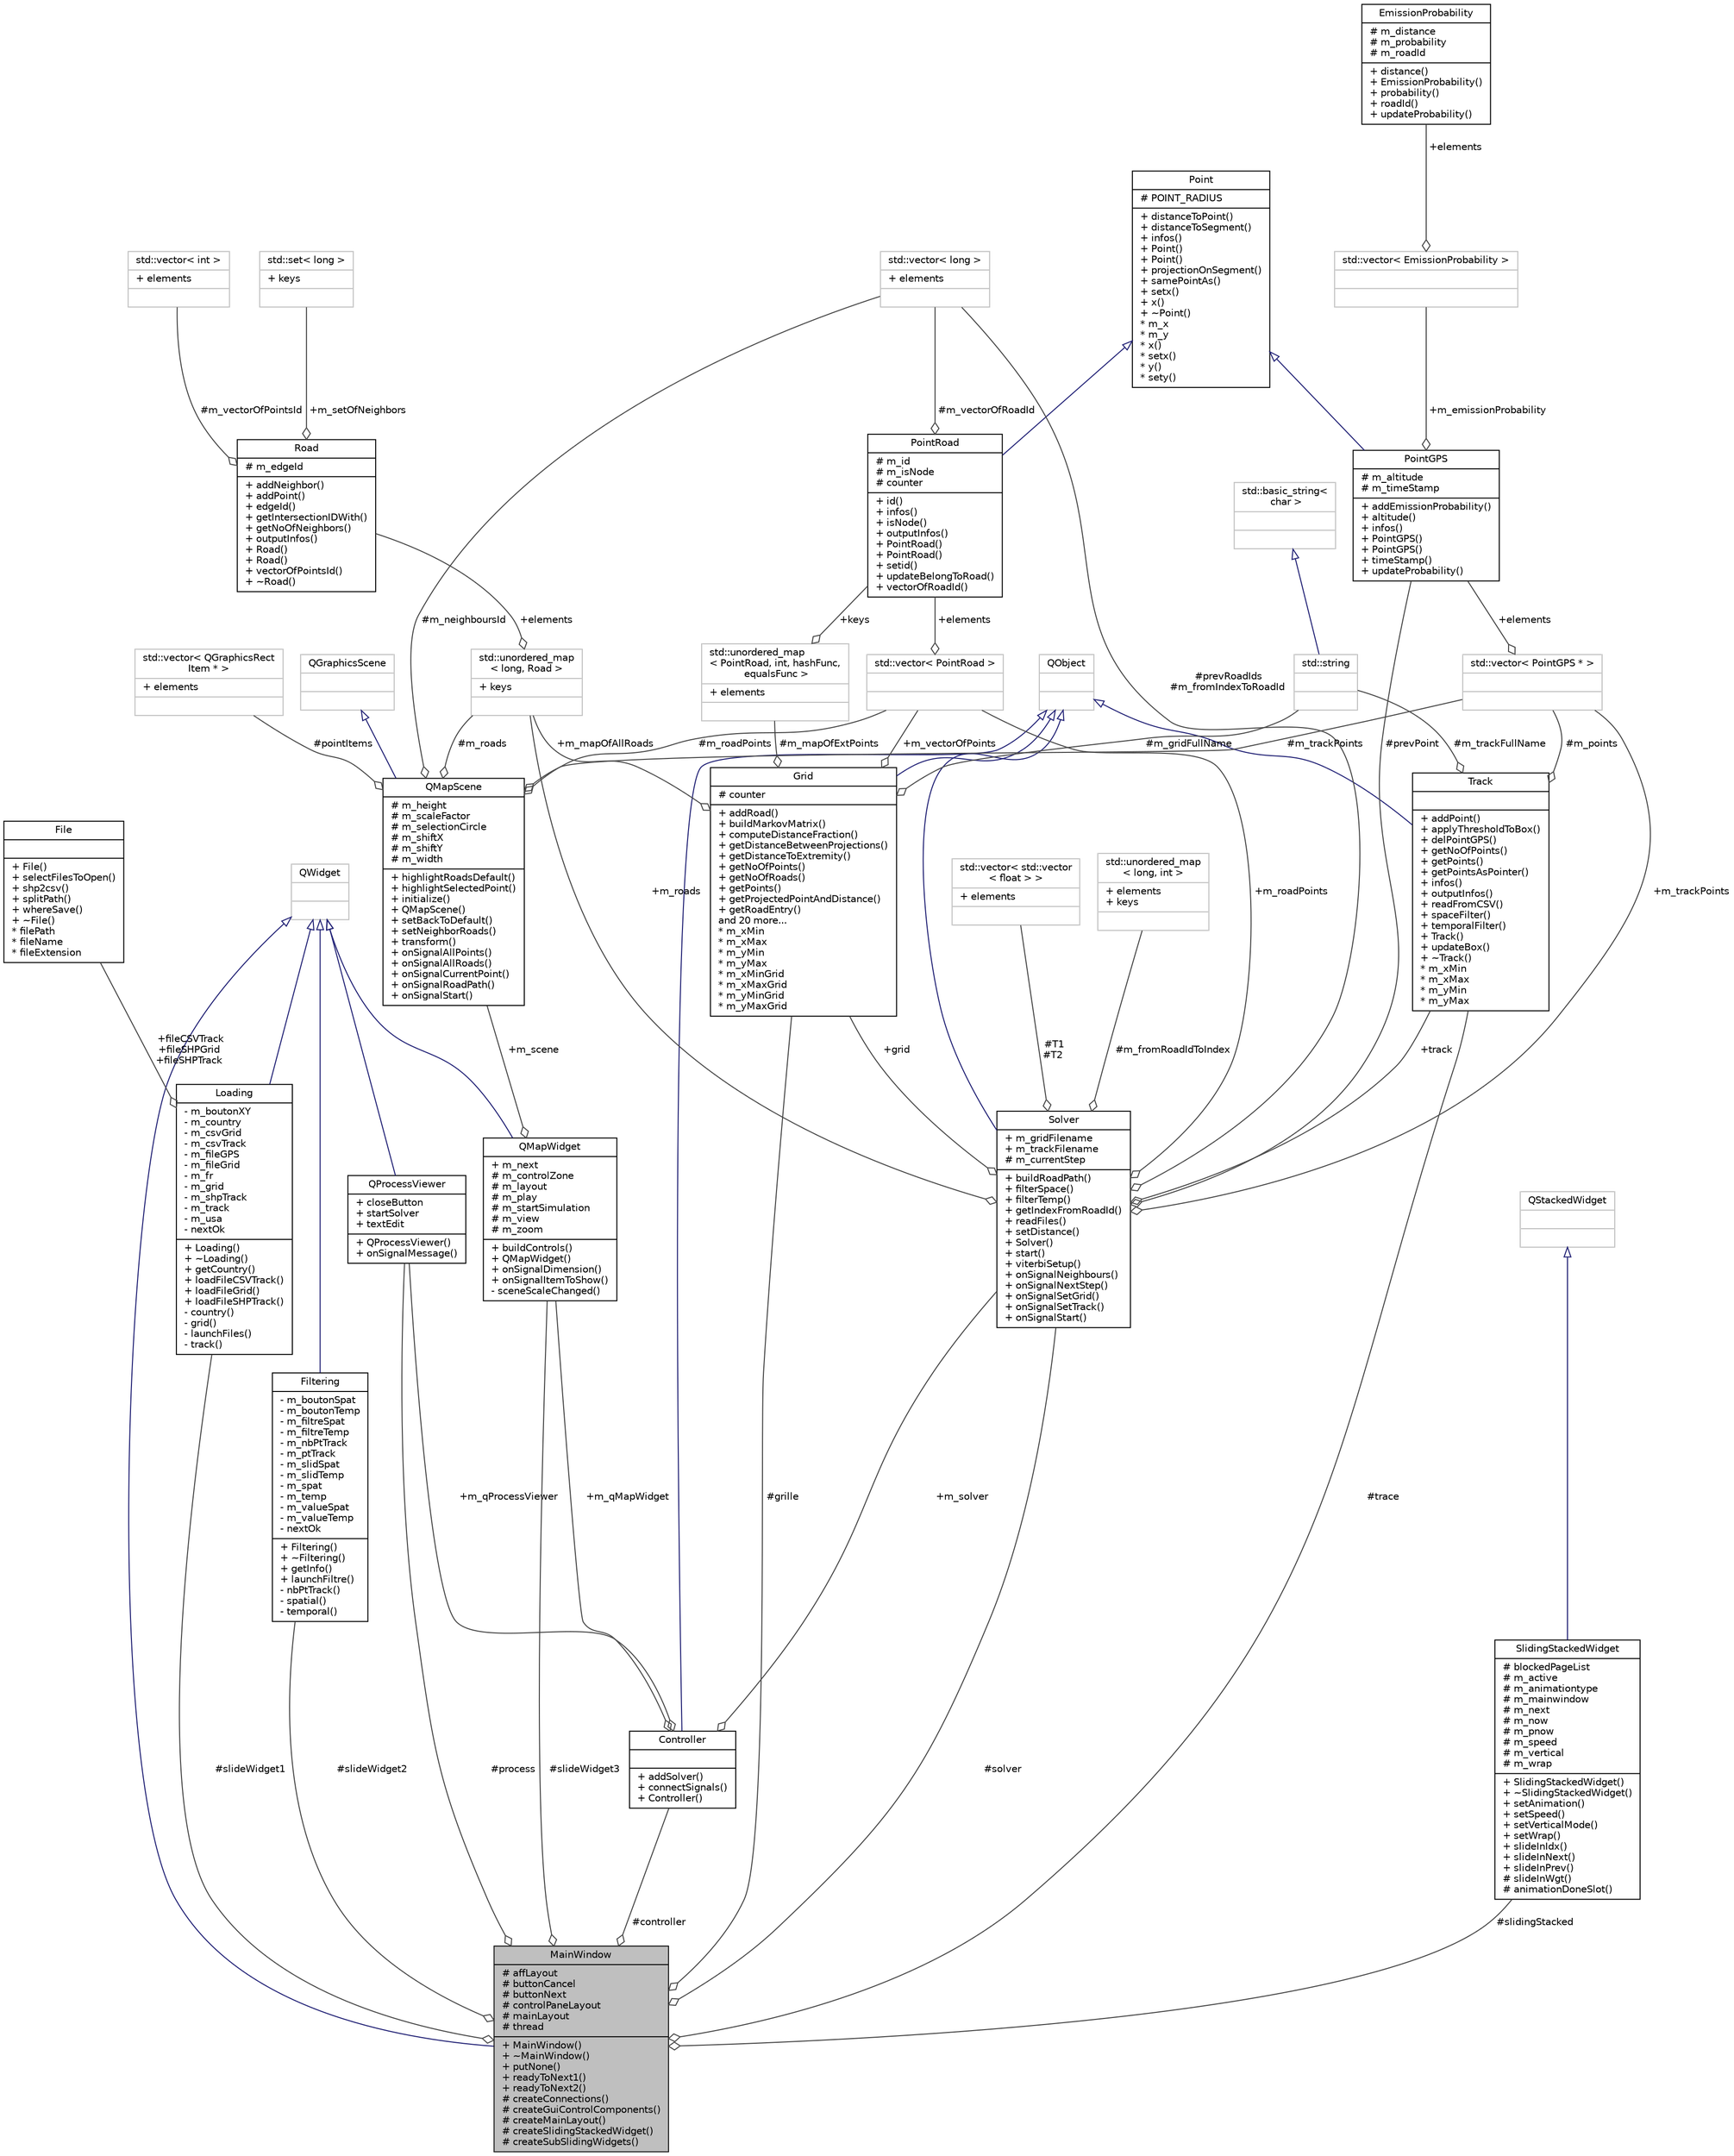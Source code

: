 digraph "MainWindow"
{
 // INTERACTIVE_SVG=YES
  bgcolor="transparent";
  edge [fontname="Helvetica",fontsize="10",labelfontname="Helvetica",labelfontsize="10"];
  node [fontname="Helvetica",fontsize="10",shape=record];
  Node1 [label="{MainWindow\n|# affLayout\l# buttonCancel\l# buttonNext\l# controlPaneLayout\l# mainLayout\l# thread\l|+ MainWindow()\l+ ~MainWindow()\l+ putNone()\l+ readyToNext1()\l+ readyToNext2()\l# createConnections()\l# createGuiControlComponents()\l# createMainLayout()\l# createSlidingStackedWidget()\l# createSubSlidingWidgets()\l}",height=0.2,width=0.4,color="black", fillcolor="grey75", style="filled", fontcolor="black"];
  Node2 -> Node1 [dir="back",color="midnightblue",fontsize="10",style="solid",arrowtail="onormal",fontname="Helvetica"];
  Node2 [label="{QWidget\n||}",height=0.2,width=0.4,color="grey75"];
  Node3 -> Node1 [color="grey25",fontsize="10",style="solid",label=" #slideWidget1" ,arrowhead="odiamond",fontname="Helvetica"];
  Node3 [label="{Loading\n|- m_boutonXY\l- m_country\l- m_csvGrid\l- m_csvTrack\l- m_fileGPS\l- m_fileGrid\l- m_fr\l- m_grid\l- m_shpTrack\l- m_track\l- m_usa\l- nextOk\l|+ Loading()\l+ ~Loading()\l+ getCountry()\l+ loadFileCSVTrack()\l+ loadFileGrid()\l+ loadFileSHPTrack()\l- country()\l- grid()\l- launchFiles()\l- track()\l}",height=0.2,width=0.4,color="black",URL="$class_loading.html"];
  Node2 -> Node3 [dir="back",color="midnightblue",fontsize="10",style="solid",arrowtail="onormal",fontname="Helvetica"];
  Node4 -> Node3 [color="grey25",fontsize="10",style="solid",label=" +fileCSVTrack\n+fileSHPGrid\n+fileSHPTrack" ,arrowhead="odiamond",fontname="Helvetica"];
  Node4 [label="{File\n||+ File()\l+ selectFilesToOpen()\l+ shp2csv()\l+ splitPath()\l+ whereSave()\l+ ~File()\l* filePath\l* fileName\l* fileExtension\l}",height=0.2,width=0.4,color="black",URL="$class_file.html",tooltip="The File class. "];
  Node5 -> Node1 [color="grey25",fontsize="10",style="solid",label=" #solver" ,arrowhead="odiamond",fontname="Helvetica"];
  Node5 [label="{Solver\n|+ m_gridFilename\l+ m_trackFilename\l# m_currentStep\l|+ buildRoadPath()\l+ filterSpace()\l+ filterTemp()\l+ getIndexFromRoadId()\l+ readFiles()\l+ setDistance()\l+ Solver()\l+ start()\l+ viterbiSetup()\l+ onSignalNeighbours()\l+ onSignalNextStep()\l+ onSignalSetGrid()\l+ onSignalSetTrack()\l+ onSignalStart()\l}",height=0.2,width=0.4,color="black",URL="$class_solver.html"];
  Node6 -> Node5 [dir="back",color="midnightblue",fontsize="10",style="solid",arrowtail="onormal",fontname="Helvetica"];
  Node6 [label="{QObject\n||}",height=0.2,width=0.4,color="grey75"];
  Node7 -> Node5 [color="grey25",fontsize="10",style="solid",label=" +grid" ,arrowhead="odiamond",fontname="Helvetica"];
  Node7 [label="{Grid\n|# counter\l|+ addRoad()\l+ buildMarkovMatrix()\l+ computeDistanceFraction()\l+ getDistanceBetweenProjections()\l+ getDistanceToExtremity()\l+ getNoOfPoints()\l+ getNoOfRoads()\l+ getPoints()\l+ getProjectedPointAndDistance()\l+ getRoadEntry()\land 20 more...\l* m_xMin\l* m_xMax\l* m_yMin\l* m_yMax\l* m_xMinGrid\l* m_xMaxGrid\l* m_yMinGrid\l* m_yMaxGrid\l}",height=0.2,width=0.4,color="black",URL="$class_grid.html",tooltip="Grid embedded roads. This describes the network. "];
  Node6 -> Node7 [dir="back",color="midnightblue",fontsize="10",style="solid",arrowtail="onormal",fontname="Helvetica"];
  Node8 -> Node7 [color="grey25",fontsize="10",style="solid",label=" +m_vectorOfPoints" ,arrowhead="odiamond",fontname="Helvetica"];
  Node8 [label="{std::vector\< PointRoad \>\n||}",height=0.2,width=0.4,color="grey75"];
  Node9 -> Node8 [color="grey25",fontsize="10",style="solid",label=" +elements" ,arrowhead="odiamond",fontname="Helvetica"];
  Node9 [label="{PointRoad\n|# m_id\l# m_isNode\l# counter\l|+ id()\l+ infos()\l+ isNode()\l+ outputInfos()\l+ PointRoad()\l+ PointRoad()\l+ setid()\l+ updateBelongToRoad()\l+ vectorOfRoadId()\l}",height=0.2,width=0.4,color="black",URL="$class_point_road.html"];
  Node10 -> Node9 [dir="back",color="midnightblue",fontsize="10",style="solid",arrowtail="onormal",fontname="Helvetica"];
  Node10 [label="{Point\n|# POINT_RADIUS\l|+ distanceToPoint()\l+ distanceToSegment()\l+ infos()\l+ Point()\l+ Point()\l+ projectionOnSegment()\l+ samePointAs()\l+ setx()\l+ x()\l+ ~Point()\l* m_x\l* m_y\l* x()\l* setx()\l* y()\l* sety()\l}",height=0.2,width=0.4,color="black",URL="$class_point.html",tooltip="The Point class. "];
  Node11 -> Node9 [color="grey25",fontsize="10",style="solid",label=" #m_vectorOfRoadId" ,arrowhead="odiamond",fontname="Helvetica"];
  Node11 [label="{std::vector\< long \>\n|+ elements\l|}",height=0.2,width=0.4,color="grey75"];
  Node12 -> Node7 [color="grey25",fontsize="10",style="solid",label=" #m_gridFullName" ,arrowhead="odiamond",fontname="Helvetica"];
  Node12 [label="{std::string\n||}",height=0.2,width=0.4,color="grey75",tooltip="STL class. "];
  Node13 -> Node12 [dir="back",color="midnightblue",fontsize="10",style="solid",arrowtail="onormal",fontname="Helvetica"];
  Node13 [label="{std::basic_string\<\l char \>\n||}",height=0.2,width=0.4,color="grey75",tooltip="STL class. "];
  Node14 -> Node7 [color="grey25",fontsize="10",style="solid",label=" #m_mapOfExtPoints" ,arrowhead="odiamond",fontname="Helvetica"];
  Node14 [label="{std::unordered_map\l\< PointRoad, int, hashFunc,\l equalsFunc \>\n|+ elements\l|}",height=0.2,width=0.4,color="grey75"];
  Node9 -> Node14 [color="grey25",fontsize="10",style="solid",label=" +keys" ,arrowhead="odiamond",fontname="Helvetica"];
  Node15 -> Node7 [color="grey25",fontsize="10",style="solid",label=" +m_mapOfAllRoads" ,arrowhead="odiamond",fontname="Helvetica"];
  Node15 [label="{std::unordered_map\l\< long, Road \>\n|+ keys\l|}",height=0.2,width=0.4,color="grey75"];
  Node16 -> Node15 [color="grey25",fontsize="10",style="solid",label=" +elements" ,arrowhead="odiamond",fontname="Helvetica"];
  Node16 [label="{Road\n|# m_edgeId\l|+ addNeighbor()\l+ addPoint()\l+ edgeId()\l+ getIntersectionIDWith()\l+ getNoOfNeighbors()\l+ outputInfos()\l+ Road()\l+ Road()\l+ vectorOfPointsId()\l+ ~Road()\l}",height=0.2,width=0.4,color="black",URL="$class_road.html",tooltip="Road is an element of a network. Road are strongly linked with Points. "];
  Node17 -> Node16 [color="grey25",fontsize="10",style="solid",label=" +m_setOfNeighbors" ,arrowhead="odiamond",fontname="Helvetica"];
  Node17 [label="{std::set\< long \>\n|+ keys\l|}",height=0.2,width=0.4,color="grey75"];
  Node18 -> Node16 [color="grey25",fontsize="10",style="solid",label=" #m_vectorOfPointsId" ,arrowhead="odiamond",fontname="Helvetica"];
  Node18 [label="{std::vector\< int \>\n|+ elements\l|}",height=0.2,width=0.4,color="grey75"];
  Node19 -> Node5 [color="grey25",fontsize="10",style="solid",label=" #T1\n#T2" ,arrowhead="odiamond",fontname="Helvetica"];
  Node19 [label="{std::vector\< std::vector\l\< float \> \>\n|+ elements\l|}",height=0.2,width=0.4,color="grey75"];
  Node20 -> Node5 [color="grey25",fontsize="10",style="solid",label=" +track" ,arrowhead="odiamond",fontname="Helvetica"];
  Node20 [label="{Track\n||+ addPoint()\l+ applyThresholdToBox()\l+ delPointGPS()\l+ getNoOfPoints()\l+ getPoints()\l+ getPointsAsPointer()\l+ infos()\l+ outputInfos()\l+ readFromCSV()\l+ spaceFilter()\l+ temporalFilter()\l+ Track()\l+ updateBox()\l+ ~Track()\l* m_xMin\l* m_xMax\l* m_yMin\l* m_yMax\l}",height=0.2,width=0.4,color="black",URL="$class_track.html",tooltip="The Track class. "];
  Node6 -> Node20 [dir="back",color="midnightblue",fontsize="10",style="solid",arrowtail="onormal",fontname="Helvetica"];
  Node12 -> Node20 [color="grey25",fontsize="10",style="solid",label=" #m_trackFullName" ,arrowhead="odiamond",fontname="Helvetica"];
  Node21 -> Node20 [color="grey25",fontsize="10",style="solid",label=" #m_points" ,arrowhead="odiamond",fontname="Helvetica"];
  Node21 [label="{std::vector\< PointGPS * \>\n||}",height=0.2,width=0.4,color="grey75"];
  Node22 -> Node21 [color="grey25",fontsize="10",style="solid",label=" +elements" ,arrowhead="odiamond",fontname="Helvetica"];
  Node22 [label="{PointGPS\n|# m_altitude\l# m_timeStamp\l|+ addEmissionProbability()\l+ altitude()\l+ infos()\l+ PointGPS()\l+ PointGPS()\l+ timeStamp()\l+ updateProbability()\l}",height=0.2,width=0.4,color="black",URL="$class_point_g_p_s.html"];
  Node10 -> Node22 [dir="back",color="midnightblue",fontsize="10",style="solid",arrowtail="onormal",fontname="Helvetica"];
  Node23 -> Node22 [color="grey25",fontsize="10",style="solid",label=" +m_emissionProbability" ,arrowhead="odiamond",fontname="Helvetica"];
  Node23 [label="{std::vector\< EmissionProbability \>\n||}",height=0.2,width=0.4,color="grey75"];
  Node24 -> Node23 [color="grey25",fontsize="10",style="solid",label=" +elements" ,arrowhead="odiamond",fontname="Helvetica"];
  Node24 [label="{EmissionProbability\n|# m_distance\l# m_probability\l# m_roadId\l|+ distance()\l+ EmissionProbability()\l+ probability()\l+ roadId()\l+ updateProbability()\l}",height=0.2,width=0.4,color="black",URL="$class_emission_probability.html"];
  Node11 -> Node5 [color="grey25",fontsize="10",style="solid",label=" #prevRoadIds\n#m_fromIndexToRoadId" ,arrowhead="odiamond",fontname="Helvetica"];
  Node8 -> Node5 [color="grey25",fontsize="10",style="solid",label=" +m_roadPoints" ,arrowhead="odiamond",fontname="Helvetica"];
  Node25 -> Node5 [color="grey25",fontsize="10",style="solid",label=" #m_fromRoadIdToIndex" ,arrowhead="odiamond",fontname="Helvetica"];
  Node25 [label="{std::unordered_map\l\< long, int \>\n|+ elements\l+ keys\l|}",height=0.2,width=0.4,color="grey75"];
  Node22 -> Node5 [color="grey25",fontsize="10",style="solid",label=" #prevPoint" ,arrowhead="odiamond",fontname="Helvetica"];
  Node21 -> Node5 [color="grey25",fontsize="10",style="solid",label=" +m_trackPoints" ,arrowhead="odiamond",fontname="Helvetica"];
  Node15 -> Node5 [color="grey25",fontsize="10",style="solid",label=" +m_roads" ,arrowhead="odiamond",fontname="Helvetica"];
  Node7 -> Node1 [color="grey25",fontsize="10",style="solid",label=" #grille" ,arrowhead="odiamond",fontname="Helvetica"];
  Node26 -> Node1 [color="grey25",fontsize="10",style="solid",label=" #process" ,arrowhead="odiamond",fontname="Helvetica"];
  Node26 [label="{QProcessViewer\n|+ closeButton\l+ startSolver\l+ textEdit\l|+ QProcessViewer()\l+ onSignalMessage()\l}",height=0.2,width=0.4,color="black",URL="$class_q_process_viewer.html"];
  Node2 -> Node26 [dir="back",color="midnightblue",fontsize="10",style="solid",arrowtail="onormal",fontname="Helvetica"];
  Node27 -> Node1 [color="grey25",fontsize="10",style="solid",label=" #slideWidget3" ,arrowhead="odiamond",fontname="Helvetica"];
  Node27 [label="{QMapWidget\n|+ m_next\l# m_controlZone\l# m_layout\l# m_play\l# m_startSimulation\l# m_view\l# m_zoom\l|+ buildControls()\l+ QMapWidget()\l+ onSignalDimension()\l+ onSignalItemToShow()\l- sceneScaleChanged()\l}",height=0.2,width=0.4,color="black",URL="$class_q_map_widget.html"];
  Node2 -> Node27 [dir="back",color="midnightblue",fontsize="10",style="solid",arrowtail="onormal",fontname="Helvetica"];
  Node28 -> Node27 [color="grey25",fontsize="10",style="solid",label=" +m_scene" ,arrowhead="odiamond",fontname="Helvetica"];
  Node28 [label="{QMapScene\n|# m_height\l# m_scaleFactor\l# m_selectionCircle\l# m_shiftX\l# m_shiftY\l# m_width\l|+ highlightRoadsDefault()\l+ highlightSelectedPoint()\l+ initialize()\l+ QMapScene()\l+ setBackToDefault()\l+ setNeighborRoads()\l+ transform()\l+ onSignalAllPoints()\l+ onSignalAllRoads()\l+ onSignalCurrentPoint()\l+ onSignalRoadPath()\l+ onSignalStart()\l}",height=0.2,width=0.4,color="black",URL="$class_q_map_scene.html"];
  Node29 -> Node28 [dir="back",color="midnightblue",fontsize="10",style="solid",arrowtail="onormal",fontname="Helvetica"];
  Node29 [label="{QGraphicsScene\n||}",height=0.2,width=0.4,color="grey75"];
  Node30 -> Node28 [color="grey25",fontsize="10",style="solid",label=" #pointItems" ,arrowhead="odiamond",fontname="Helvetica"];
  Node30 [label="{std::vector\< QGraphicsRect\lItem * \>\n|+ elements\l|}",height=0.2,width=0.4,color="grey75"];
  Node11 -> Node28 [color="grey25",fontsize="10",style="solid",label=" #m_neighboursId" ,arrowhead="odiamond",fontname="Helvetica"];
  Node8 -> Node28 [color="grey25",fontsize="10",style="solid",label=" #m_roadPoints" ,arrowhead="odiamond",fontname="Helvetica"];
  Node21 -> Node28 [color="grey25",fontsize="10",style="solid",label=" #m_trackPoints" ,arrowhead="odiamond",fontname="Helvetica"];
  Node15 -> Node28 [color="grey25",fontsize="10",style="solid",label=" #m_roads" ,arrowhead="odiamond",fontname="Helvetica"];
  Node20 -> Node1 [color="grey25",fontsize="10",style="solid",label=" #trace" ,arrowhead="odiamond",fontname="Helvetica"];
  Node31 -> Node1 [color="grey25",fontsize="10",style="solid",label=" #controller" ,arrowhead="odiamond",fontname="Helvetica"];
  Node31 [label="{Controller\n||+ addSolver()\l+ connectSignals()\l+ Controller()\l}",height=0.2,width=0.4,color="black",URL="$class_controller.html"];
  Node6 -> Node31 [dir="back",color="midnightblue",fontsize="10",style="solid",arrowtail="onormal",fontname="Helvetica"];
  Node5 -> Node31 [color="grey25",fontsize="10",style="solid",label=" +m_solver" ,arrowhead="odiamond",fontname="Helvetica"];
  Node27 -> Node31 [color="grey25",fontsize="10",style="solid",label=" +m_qMapWidget" ,arrowhead="odiamond",fontname="Helvetica"];
  Node26 -> Node31 [color="grey25",fontsize="10",style="solid",label=" +m_qProcessViewer" ,arrowhead="odiamond",fontname="Helvetica"];
  Node32 -> Node1 [color="grey25",fontsize="10",style="solid",label=" #slidingStacked" ,arrowhead="odiamond",fontname="Helvetica"];
  Node32 [label="{SlidingStackedWidget\n|# blockedPageList\l# m_active\l# m_animationtype\l# m_mainwindow\l# m_next\l# m_now\l# m_pnow\l# m_speed\l# m_vertical\l# m_wrap\l|+ SlidingStackedWidget()\l+ ~SlidingStackedWidget()\l+ setAnimation()\l+ setSpeed()\l+ setVerticalMode()\l+ setWrap()\l+ slideInIdx()\l+ slideInNext()\l+ slideInPrev()\l# slideInWgt()\l# animationDoneSlot()\l}",height=0.2,width=0.4,color="black",URL="$class_sliding_stacked_widget.html"];
  Node33 -> Node32 [dir="back",color="midnightblue",fontsize="10",style="solid",arrowtail="onormal",fontname="Helvetica"];
  Node33 [label="{QStackedWidget\n||}",height=0.2,width=0.4,color="grey75"];
  Node34 -> Node1 [color="grey25",fontsize="10",style="solid",label=" #slideWidget2" ,arrowhead="odiamond",fontname="Helvetica"];
  Node34 [label="{Filtering\n|- m_boutonSpat\l- m_boutonTemp\l- m_filtreSpat\l- m_filtreTemp\l- m_nbPtTrack\l- m_ptTrack\l- m_slidSpat\l- m_slidTemp\l- m_spat\l- m_temp\l- m_valueSpat\l- m_valueTemp\l- nextOk\l|+ Filtering()\l+ ~Filtering()\l+ getInfo()\l+ launchFiltre()\l- nbPtTrack()\l- spatial()\l- temporal()\l}",height=0.2,width=0.4,color="black",URL="$class_filtering.html"];
  Node2 -> Node34 [dir="back",color="midnightblue",fontsize="10",style="solid",arrowtail="onormal",fontname="Helvetica"];
}
